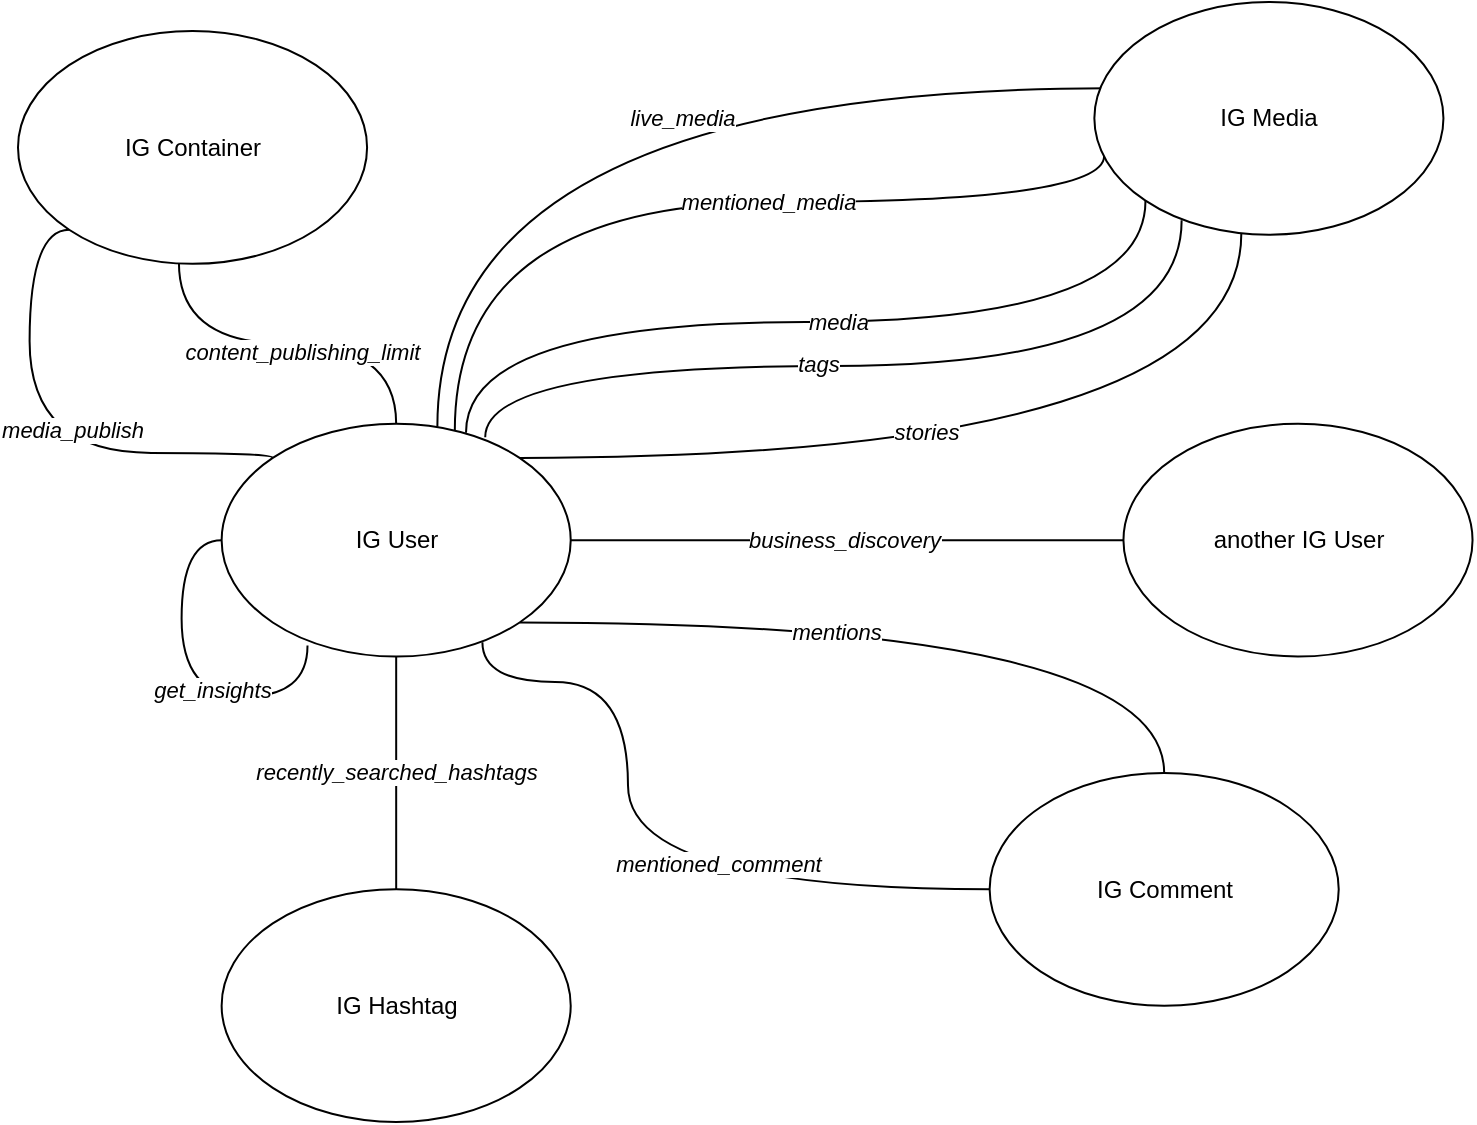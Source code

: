 <mxfile version="24.6.4" type="github">
  <diagram name="Page-1" id="NEhoJIbPfFyMv3zWQmaK">
    <mxGraphModel dx="1105" dy="709" grid="1" gridSize="10" guides="1" tooltips="1" connect="1" arrows="1" fold="1" page="1" pageScale="1" pageWidth="827" pageHeight="1169" math="0" shadow="0">
      <root>
        <mxCell id="0" />
        <mxCell id="1" parent="0" />
        <mxCell id="c5CUTHTafsupyghFGGmr-101" value="" style="group" vertex="1" connectable="0" parent="1">
          <mxGeometry x="20" y="400" width="727.27" height="560" as="geometry" />
        </mxCell>
        <mxCell id="c5CUTHTafsupyghFGGmr-50" style="edgeStyle=orthogonalEdgeStyle;rounded=0;orthogonalLoop=1;jettySize=auto;html=1;entryX=0;entryY=0.5;entryDx=0;entryDy=0;endArrow=none;endFill=0;curved=1;" edge="1" parent="c5CUTHTafsupyghFGGmr-101" source="c5CUTHTafsupyghFGGmr-52" target="c5CUTHTafsupyghFGGmr-53">
          <mxGeometry relative="1" as="geometry" />
        </mxCell>
        <mxCell id="c5CUTHTafsupyghFGGmr-61" value="&lt;i&gt;business_discovery&lt;/i&gt;" style="edgeLabel;html=1;align=center;verticalAlign=middle;resizable=0;points=[];" vertex="1" connectable="0" parent="c5CUTHTafsupyghFGGmr-50">
          <mxGeometry x="-0.015" relative="1" as="geometry">
            <mxPoint as="offset" />
          </mxGeometry>
        </mxCell>
        <mxCell id="c5CUTHTafsupyghFGGmr-73" style="edgeStyle=orthogonalEdgeStyle;rounded=0;orthogonalLoop=1;jettySize=auto;html=1;entryX=0.036;entryY=0.371;entryDx=0;entryDy=0;curved=1;entryPerimeter=0;endArrow=none;endFill=0;exitX=0.618;exitY=0.013;exitDx=0;exitDy=0;exitPerimeter=0;" edge="1" parent="c5CUTHTafsupyghFGGmr-101" source="c5CUTHTafsupyghFGGmr-52" target="c5CUTHTafsupyghFGGmr-72">
          <mxGeometry relative="1" as="geometry">
            <mxPoint x="210" y="210" as="sourcePoint" />
            <Array as="points">
              <mxPoint x="210" y="43" />
            </Array>
          </mxGeometry>
        </mxCell>
        <mxCell id="c5CUTHTafsupyghFGGmr-74" value="&lt;i&gt;live_media&lt;/i&gt;" style="edgeLabel;html=1;align=center;verticalAlign=middle;resizable=0;points=[];" vertex="1" connectable="0" parent="c5CUTHTafsupyghFGGmr-73">
          <mxGeometry x="0.155" y="-15" relative="1" as="geometry">
            <mxPoint as="offset" />
          </mxGeometry>
        </mxCell>
        <mxCell id="c5CUTHTafsupyghFGGmr-90" style="edgeStyle=orthogonalEdgeStyle;rounded=0;orthogonalLoop=1;jettySize=auto;html=1;exitX=1;exitY=1;exitDx=0;exitDy=0;entryX=0.5;entryY=0;entryDx=0;entryDy=0;curved=1;endArrow=none;endFill=0;" edge="1" parent="c5CUTHTafsupyghFGGmr-101" source="c5CUTHTafsupyghFGGmr-52" target="c5CUTHTafsupyghFGGmr-89">
          <mxGeometry relative="1" as="geometry" />
        </mxCell>
        <mxCell id="c5CUTHTafsupyghFGGmr-91" value="&lt;i&gt;mentions&lt;/i&gt;" style="edgeLabel;html=1;align=center;verticalAlign=middle;resizable=0;points=[];" vertex="1" connectable="0" parent="c5CUTHTafsupyghFGGmr-90">
          <mxGeometry x="-0.202" y="-7" relative="1" as="geometry">
            <mxPoint x="-1" y="-2" as="offset" />
          </mxGeometry>
        </mxCell>
        <mxCell id="c5CUTHTafsupyghFGGmr-92" style="edgeStyle=orthogonalEdgeStyle;rounded=0;orthogonalLoop=1;jettySize=auto;html=1;exitX=0.747;exitY=0.939;exitDx=0;exitDy=0;entryX=0;entryY=0.5;entryDx=0;entryDy=0;curved=1;endArrow=none;endFill=0;exitPerimeter=0;" edge="1" parent="c5CUTHTafsupyghFGGmr-101" source="c5CUTHTafsupyghFGGmr-52" target="c5CUTHTafsupyghFGGmr-89">
          <mxGeometry relative="1" as="geometry">
            <Array as="points">
              <mxPoint x="232" y="340" />
              <mxPoint x="305" y="340" />
              <mxPoint x="305" y="444" />
            </Array>
          </mxGeometry>
        </mxCell>
        <mxCell id="c5CUTHTafsupyghFGGmr-93" value="&lt;i&gt;mentioned_comment&lt;/i&gt;" style="edgeLabel;html=1;align=center;verticalAlign=middle;resizable=0;points=[];" vertex="1" connectable="0" parent="c5CUTHTafsupyghFGGmr-92">
          <mxGeometry x="-0.155" y="9" relative="1" as="geometry">
            <mxPoint x="36" y="24" as="offset" />
          </mxGeometry>
        </mxCell>
        <mxCell id="c5CUTHTafsupyghFGGmr-94" style="edgeStyle=orthogonalEdgeStyle;rounded=0;orthogonalLoop=1;jettySize=auto;html=1;exitX=0.668;exitY=0.028;exitDx=0;exitDy=0;entryX=0.028;entryY=0.662;entryDx=0;entryDy=0;entryPerimeter=0;curved=1;endArrow=none;endFill=0;exitPerimeter=0;" edge="1" parent="c5CUTHTafsupyghFGGmr-101" source="c5CUTHTafsupyghFGGmr-52" target="c5CUTHTafsupyghFGGmr-72">
          <mxGeometry relative="1" as="geometry">
            <Array as="points">
              <mxPoint x="218" y="100" />
              <mxPoint x="543" y="100" />
            </Array>
          </mxGeometry>
        </mxCell>
        <mxCell id="c5CUTHTafsupyghFGGmr-96" value="&lt;i&gt;mentioned_media&lt;/i&gt;" style="edgeLabel;html=1;align=center;verticalAlign=middle;resizable=0;points=[];" vertex="1" connectable="0" parent="c5CUTHTafsupyghFGGmr-94">
          <mxGeometry x="0.171" y="-8" relative="1" as="geometry">
            <mxPoint y="-8" as="offset" />
          </mxGeometry>
        </mxCell>
        <mxCell id="c5CUTHTafsupyghFGGmr-99" style="edgeStyle=orthogonalEdgeStyle;rounded=0;orthogonalLoop=1;jettySize=auto;html=1;entryX=0.5;entryY=0;entryDx=0;entryDy=0;endArrow=none;endFill=0;curved=1;" edge="1" parent="c5CUTHTafsupyghFGGmr-101" source="c5CUTHTafsupyghFGGmr-52" target="c5CUTHTafsupyghFGGmr-98">
          <mxGeometry relative="1" as="geometry" />
        </mxCell>
        <mxCell id="c5CUTHTafsupyghFGGmr-100" value="&lt;i&gt;recently_searched_hashtags&lt;/i&gt;" style="edgeLabel;html=1;align=center;verticalAlign=middle;resizable=0;points=[];" vertex="1" connectable="0" parent="c5CUTHTafsupyghFGGmr-99">
          <mxGeometry x="-0.038" relative="1" as="geometry">
            <mxPoint y="1" as="offset" />
          </mxGeometry>
        </mxCell>
        <mxCell id="c5CUTHTafsupyghFGGmr-52" value="IG User" style="ellipse;whiteSpace=wrap;html=1;" vertex="1" parent="c5CUTHTafsupyghFGGmr-101">
          <mxGeometry x="101.818" y="210.909" width="174.545" height="116.364" as="geometry" />
        </mxCell>
        <mxCell id="c5CUTHTafsupyghFGGmr-53" value="another IG User" style="ellipse;whiteSpace=wrap;html=1;" vertex="1" parent="c5CUTHTafsupyghFGGmr-101">
          <mxGeometry x="552.725" y="210.909" width="174.545" height="116.364" as="geometry" />
        </mxCell>
        <mxCell id="c5CUTHTafsupyghFGGmr-65" style="edgeStyle=orthogonalEdgeStyle;rounded=0;orthogonalLoop=1;jettySize=auto;html=1;exitX=0;exitY=0.5;exitDx=0;exitDy=0;curved=1;endArrow=none;endFill=0;entryX=0.246;entryY=0.952;entryDx=0;entryDy=0;entryPerimeter=0;" edge="1" parent="c5CUTHTafsupyghFGGmr-101" source="c5CUTHTafsupyghFGGmr-52" target="c5CUTHTafsupyghFGGmr-52">
          <mxGeometry relative="1" as="geometry" />
        </mxCell>
        <mxCell id="c5CUTHTafsupyghFGGmr-66" value="&lt;i&gt;get_insights&lt;/i&gt;" style="edgeLabel;html=1;align=center;verticalAlign=middle;resizable=0;points=[];" vertex="1" connectable="0" parent="c5CUTHTafsupyghFGGmr-65">
          <mxGeometry x="0.106" y="4" relative="1" as="geometry">
            <mxPoint x="10" as="offset" />
          </mxGeometry>
        </mxCell>
        <mxCell id="c5CUTHTafsupyghFGGmr-68" value="IG Container" style="ellipse;whiteSpace=wrap;html=1;" vertex="1" parent="c5CUTHTafsupyghFGGmr-101">
          <mxGeometry y="14.545" width="174.545" height="116.364" as="geometry" />
        </mxCell>
        <mxCell id="c5CUTHTafsupyghFGGmr-69" style="edgeStyle=orthogonalEdgeStyle;rounded=0;orthogonalLoop=1;jettySize=auto;html=1;entryX=0.461;entryY=0.996;entryDx=0;entryDy=0;entryPerimeter=0;curved=1;endArrow=none;endFill=0;" edge="1" parent="c5CUTHTafsupyghFGGmr-101" source="c5CUTHTafsupyghFGGmr-52" target="c5CUTHTafsupyghFGGmr-68">
          <mxGeometry relative="1" as="geometry" />
        </mxCell>
        <mxCell id="c5CUTHTafsupyghFGGmr-70" value="&lt;div&gt;&lt;i&gt;content_publishing_limit&lt;/i&gt;&lt;/div&gt;" style="edgeLabel;html=1;align=center;verticalAlign=middle;resizable=0;points=[];" vertex="1" connectable="0" parent="c5CUTHTafsupyghFGGmr-69">
          <mxGeometry x="-0.075" y="4" relative="1" as="geometry">
            <mxPoint as="offset" />
          </mxGeometry>
        </mxCell>
        <mxCell id="c5CUTHTafsupyghFGGmr-72" value="IG Media" style="ellipse;whiteSpace=wrap;html=1;" vertex="1" parent="c5CUTHTafsupyghFGGmr-101">
          <mxGeometry x="538.18" width="174.545" height="116.364" as="geometry" />
        </mxCell>
        <mxCell id="c5CUTHTafsupyghFGGmr-75" style="edgeStyle=orthogonalEdgeStyle;rounded=0;orthogonalLoop=1;jettySize=auto;html=1;entryX=0;entryY=1;entryDx=0;entryDy=0;curved=1;endArrow=none;endFill=0;exitX=0.7;exitY=0.038;exitDx=0;exitDy=0;exitPerimeter=0;" edge="1" parent="c5CUTHTafsupyghFGGmr-101" source="c5CUTHTafsupyghFGGmr-52" target="c5CUTHTafsupyghFGGmr-72">
          <mxGeometry relative="1" as="geometry">
            <mxPoint x="230" y="210" as="sourcePoint" />
            <mxPoint x="552.725" y="65.455" as="targetPoint" />
            <Array as="points">
              <mxPoint x="224" y="160" />
              <mxPoint x="564" y="160" />
            </Array>
          </mxGeometry>
        </mxCell>
        <mxCell id="c5CUTHTafsupyghFGGmr-111" value="&lt;i&gt;media&lt;/i&gt;" style="edgeLabel;html=1;align=center;verticalAlign=middle;resizable=0;points=[];" vertex="1" connectable="0" parent="c5CUTHTafsupyghFGGmr-75">
          <mxGeometry x="-0.161" y="2" relative="1" as="geometry">
            <mxPoint x="50" y="2" as="offset" />
          </mxGeometry>
        </mxCell>
        <mxCell id="c5CUTHTafsupyghFGGmr-78" style="edgeStyle=orthogonalEdgeStyle;rounded=0;orthogonalLoop=1;jettySize=auto;html=1;exitX=1;exitY=0;exitDx=0;exitDy=0;curved=1;entryX=0.421;entryY=0.993;entryDx=0;entryDy=0;entryPerimeter=0;endArrow=none;endFill=0;" edge="1" parent="c5CUTHTafsupyghFGGmr-101" source="c5CUTHTafsupyghFGGmr-52" target="c5CUTHTafsupyghFGGmr-72">
          <mxGeometry relative="1" as="geometry">
            <mxPoint x="610.907" y="123.636" as="targetPoint" />
          </mxGeometry>
        </mxCell>
        <mxCell id="c5CUTHTafsupyghFGGmr-79" value="&lt;i&gt;stories&lt;/i&gt;" style="edgeLabel;html=1;align=center;verticalAlign=middle;resizable=0;points=[];" vertex="1" connectable="0" parent="c5CUTHTafsupyghFGGmr-78">
          <mxGeometry x="-0.145" y="9" relative="1" as="geometry">
            <mxPoint y="-4" as="offset" />
          </mxGeometry>
        </mxCell>
        <mxCell id="c5CUTHTafsupyghFGGmr-81" style="edgeStyle=orthogonalEdgeStyle;rounded=0;orthogonalLoop=1;jettySize=auto;html=1;exitX=0.755;exitY=0.058;exitDx=0;exitDy=0;entryX=0.25;entryY=0.938;entryDx=0;entryDy=0;entryPerimeter=0;curved=1;endArrow=none;endFill=0;exitPerimeter=0;" edge="1" parent="c5CUTHTafsupyghFGGmr-101" source="c5CUTHTafsupyghFGGmr-52" target="c5CUTHTafsupyghFGGmr-72">
          <mxGeometry relative="1" as="geometry">
            <Array as="points">
              <mxPoint x="582" y="182" />
            </Array>
          </mxGeometry>
        </mxCell>
        <mxCell id="c5CUTHTafsupyghFGGmr-82" value="&lt;i&gt;tags&lt;/i&gt;" style="edgeLabel;html=1;align=center;verticalAlign=middle;resizable=0;points=[];" vertex="1" connectable="0" parent="c5CUTHTafsupyghFGGmr-81">
          <mxGeometry x="-0.116" y="1" relative="1" as="geometry">
            <mxPoint as="offset" />
          </mxGeometry>
        </mxCell>
        <mxCell id="c5CUTHTafsupyghFGGmr-87" style="edgeStyle=orthogonalEdgeStyle;rounded=0;orthogonalLoop=1;jettySize=auto;html=1;exitX=0;exitY=0;exitDx=0;exitDy=0;entryX=0;entryY=1;entryDx=0;entryDy=0;curved=1;endArrow=none;endFill=0;" edge="1" parent="c5CUTHTafsupyghFGGmr-101" source="c5CUTHTafsupyghFGGmr-52" target="c5CUTHTafsupyghFGGmr-68">
          <mxGeometry relative="1" as="geometry">
            <Array as="points">
              <mxPoint x="128.0" y="225.455" />
              <mxPoint x="5.818" y="225.455" />
              <mxPoint x="5.818" y="113.455" />
            </Array>
          </mxGeometry>
        </mxCell>
        <mxCell id="c5CUTHTafsupyghFGGmr-88" value="&lt;i&gt;media_publish&lt;/i&gt;" style="edgeLabel;html=1;align=center;verticalAlign=middle;resizable=0;points=[];" vertex="1" connectable="0" parent="c5CUTHTafsupyghFGGmr-87">
          <mxGeometry x="-0.195" y="-12" relative="1" as="geometry">
            <mxPoint as="offset" />
          </mxGeometry>
        </mxCell>
        <mxCell id="c5CUTHTafsupyghFGGmr-89" value="IG Comment" style="ellipse;whiteSpace=wrap;html=1;" vertex="1" parent="c5CUTHTafsupyghFGGmr-101">
          <mxGeometry x="485.816" y="385.455" width="174.545" height="116.364" as="geometry" />
        </mxCell>
        <mxCell id="c5CUTHTafsupyghFGGmr-98" value="IG Hashtag" style="ellipse;whiteSpace=wrap;html=1;" vertex="1" parent="c5CUTHTafsupyghFGGmr-101">
          <mxGeometry x="101.818" y="443.636" width="174.545" height="116.364" as="geometry" />
        </mxCell>
      </root>
    </mxGraphModel>
  </diagram>
</mxfile>
